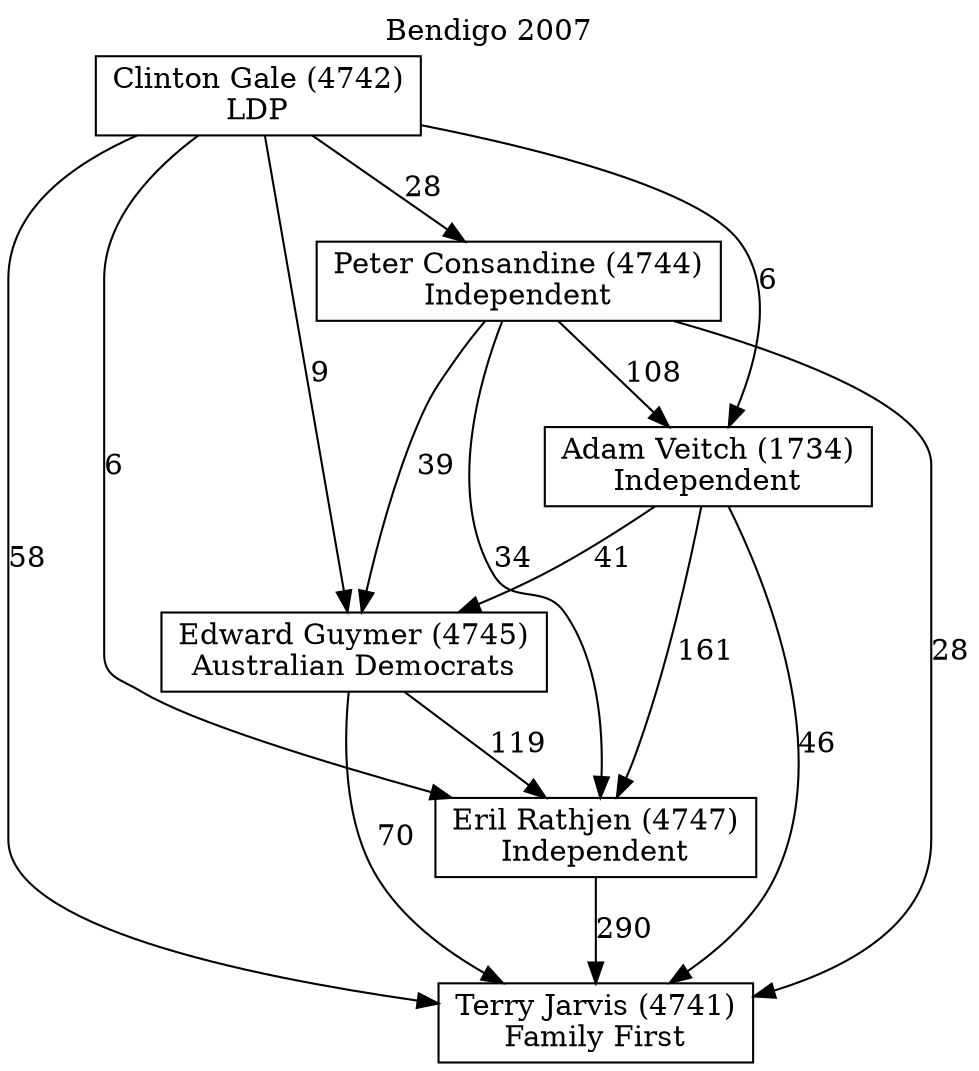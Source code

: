 // House preference flow
digraph "Terry Jarvis (4741)_Bendigo_2007" {
	graph [label="Bendigo 2007" labelloc=t mclimit=2]
	node [shape=box]
	"Terry Jarvis (4741)" [label="Terry Jarvis (4741)
Family First"]
	"Eril Rathjen (4747)" [label="Eril Rathjen (4747)
Independent"]
	"Edward Guymer (4745)" [label="Edward Guymer (4745)
Australian Democrats"]
	"Adam Veitch (1734)" [label="Adam Veitch (1734)
Independent"]
	"Peter Consandine (4744)" [label="Peter Consandine (4744)
Independent"]
	"Clinton Gale (4742)" [label="Clinton Gale (4742)
LDP"]
	"Eril Rathjen (4747)" -> "Terry Jarvis (4741)" [label=290]
	"Edward Guymer (4745)" -> "Eril Rathjen (4747)" [label=119]
	"Adam Veitch (1734)" -> "Edward Guymer (4745)" [label=41]
	"Peter Consandine (4744)" -> "Adam Veitch (1734)" [label=108]
	"Clinton Gale (4742)" -> "Peter Consandine (4744)" [label=28]
	"Edward Guymer (4745)" -> "Terry Jarvis (4741)" [label=70]
	"Adam Veitch (1734)" -> "Terry Jarvis (4741)" [label=46]
	"Peter Consandine (4744)" -> "Terry Jarvis (4741)" [label=28]
	"Clinton Gale (4742)" -> "Terry Jarvis (4741)" [label=58]
	"Clinton Gale (4742)" -> "Adam Veitch (1734)" [label=6]
	"Peter Consandine (4744)" -> "Edward Guymer (4745)" [label=39]
	"Clinton Gale (4742)" -> "Edward Guymer (4745)" [label=9]
	"Adam Veitch (1734)" -> "Eril Rathjen (4747)" [label=161]
	"Peter Consandine (4744)" -> "Eril Rathjen (4747)" [label=34]
	"Clinton Gale (4742)" -> "Eril Rathjen (4747)" [label=6]
}
